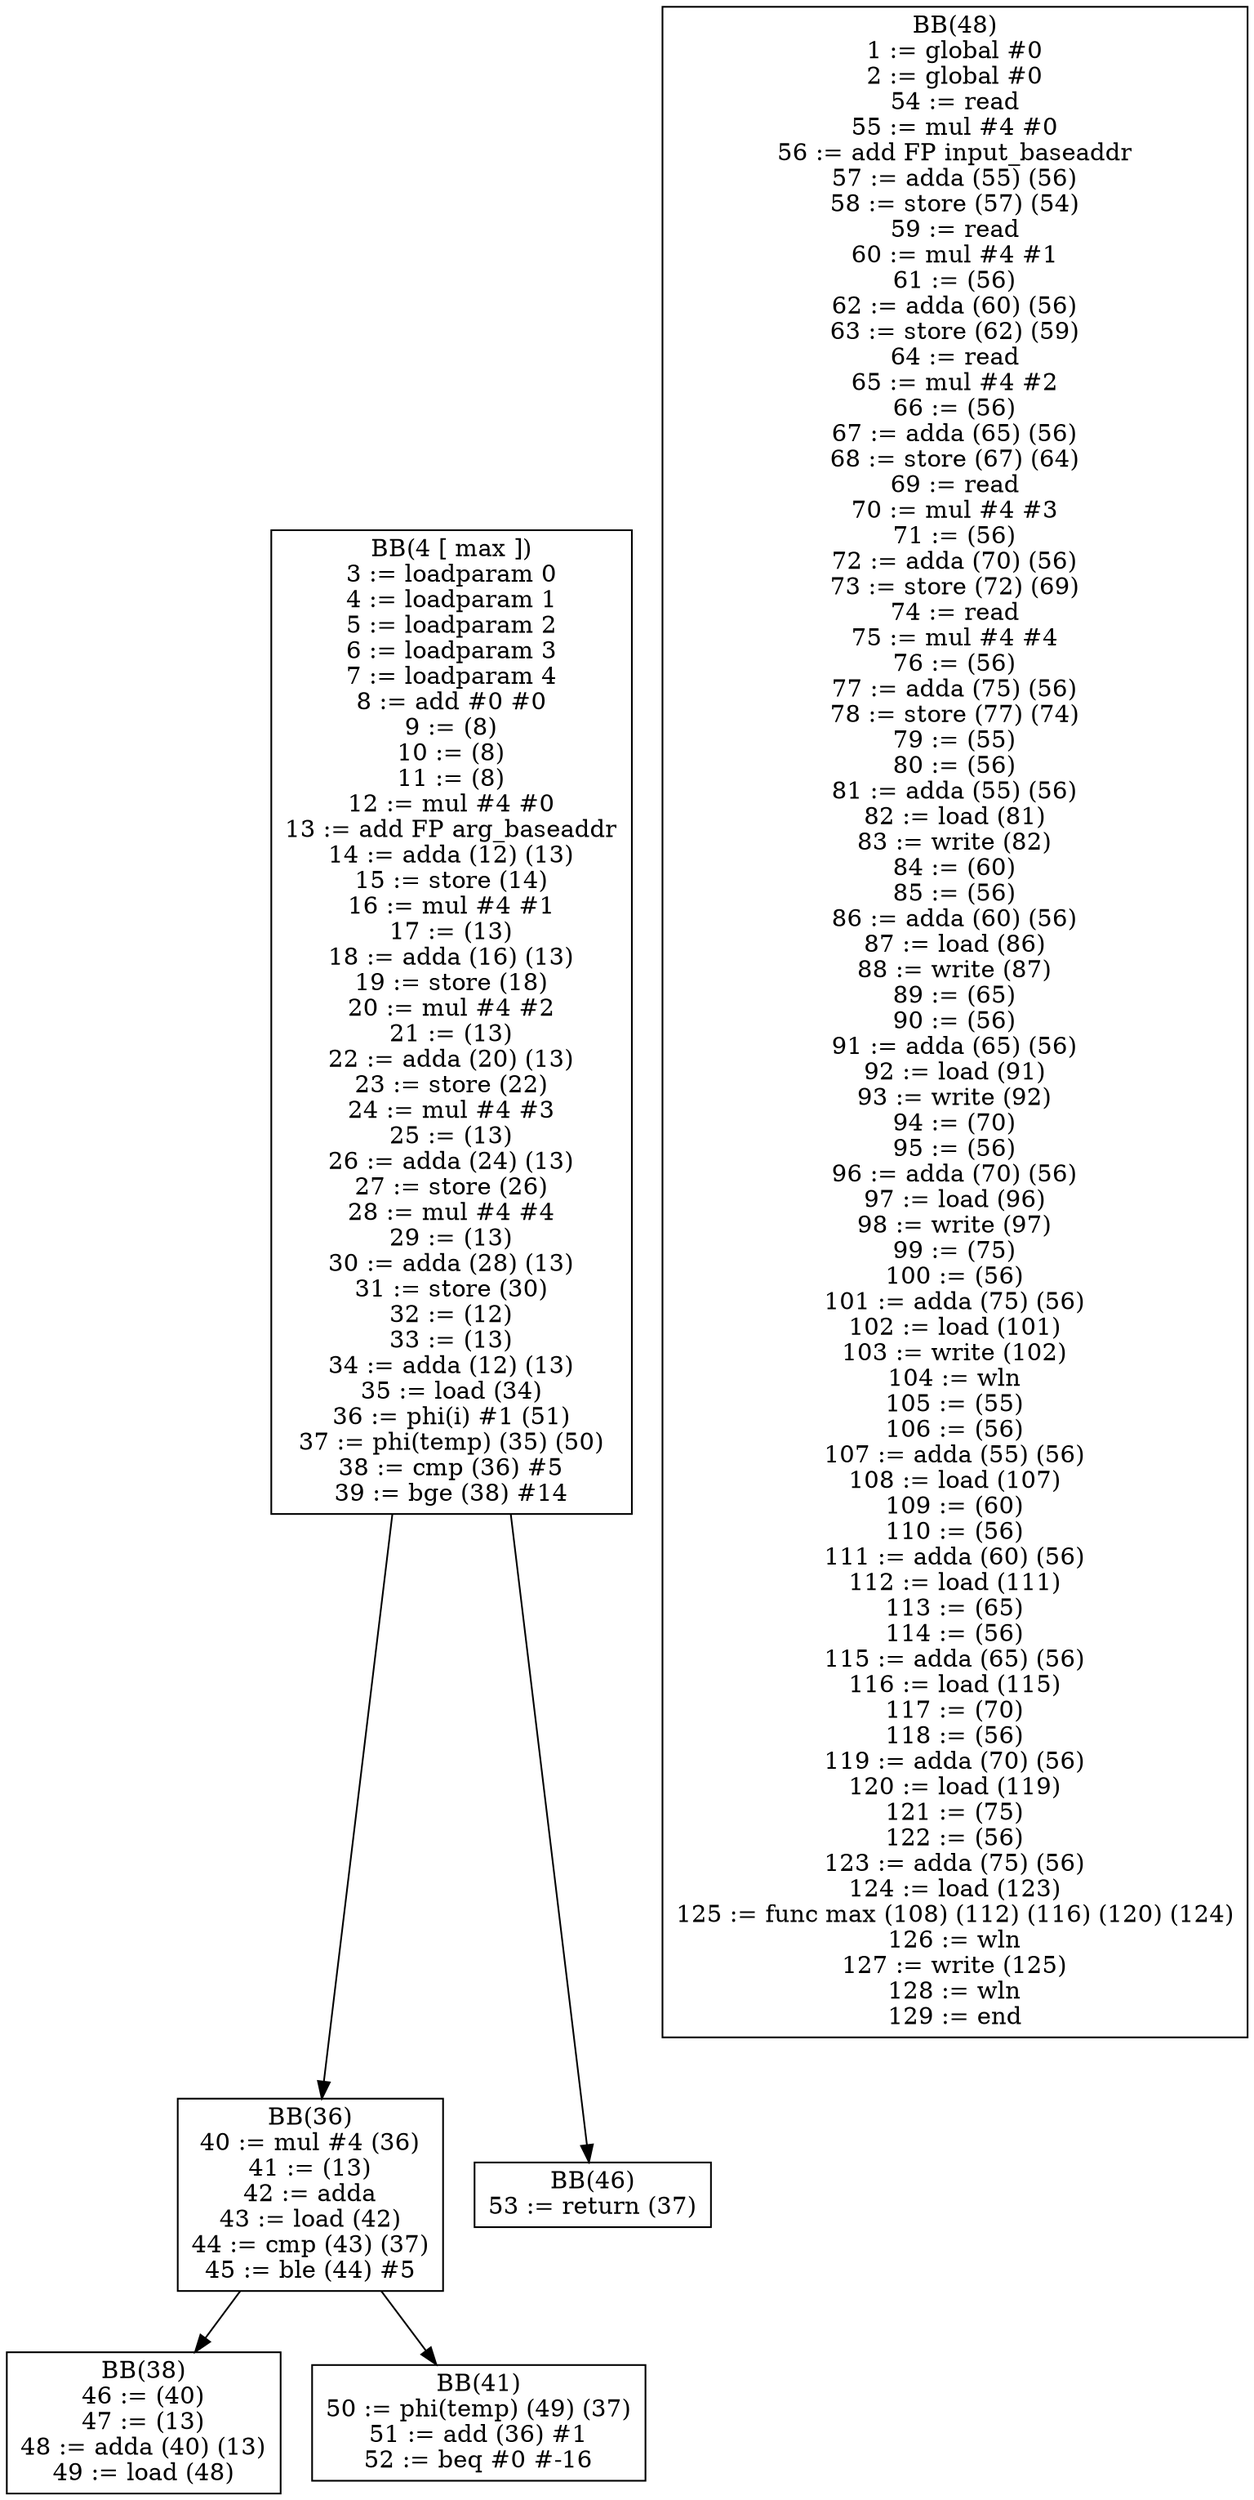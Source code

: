digraph dom {
BB4[shape = box, label = "BB(4 [ max ])\n" + "3 := loadparam 0\n" + "4 := loadparam 1\n" + "5 := loadparam 2\n" + "6 := loadparam 3\n" + "7 := loadparam 4\n" + "8 := add #0 #0\n" + "9 := (8)\n" + "10 := (8)\n" + "11 := (8)\n" + "12 := mul #4 #0\n" + "13 := add FP arg_baseaddr\n" + "14 := adda (12) (13)\n" + "15 := store (14)\n" + "16 := mul #4 #1\n" + "17 := (13)\n" + "18 := adda (16) (13)\n" + "19 := store (18)\n" + "20 := mul #4 #2\n" + "21 := (13)\n" + "22 := adda (20) (13)\n" + "23 := store (22)\n" + "24 := mul #4 #3\n" + "25 := (13)\n" + "26 := adda (24) (13)\n" + "27 := store (26)\n" + "28 := mul #4 #4\n" + "29 := (13)\n" + "30 := adda (28) (13)\n" + "31 := store (30)\n" + "32 := (12)\n" + "33 := (13)\n" + "34 := adda (12) (13)\n" + "35 := load (34)\n" + "36 := phi(i) #1 (51)\n" + "37 := phi(temp) (35) (50)\n" + "38 := cmp (36) #5\n" + "39 := bge (38) #14\n"];
BB36[shape = box, label = "BB(36)\n" + "40 := mul #4 (36)\n" + "41 := (13)\n" + "42 := adda\n" + "43 := load (42)\n" + "44 := cmp (43) (37)\n" + "45 := ble (44) #5\n"];
BB46[shape = box, label = "BB(46)\n" + "53 := return (37)\n"];
BB38[shape = box, label = "BB(38)\n" + "46 := (40)\n" + "47 := (13)\n" + "48 := adda (40) (13)\n" + "49 := load (48)\n"];
BB41[shape = box, label = "BB(41)\n" + "50 := phi(temp) (49) (37)\n" + "51 := add (36) #1\n" + "52 := beq #0 #-16\n"];
BB4 -> BB36;
BB4 -> BB46;
BB36 -> BB38;
BB36 -> BB41;
BB48[shape = box, label = "BB(48)\n" + "1 := global #0\n" + "2 := global #0\n" + "54 := read\n" + "55 := mul #4 #0\n" + "56 := add FP input_baseaddr\n" + "57 := adda (55) (56)\n" + "58 := store (57) (54)\n" + "59 := read\n" + "60 := mul #4 #1\n" + "61 := (56)\n" + "62 := adda (60) (56)\n" + "63 := store (62) (59)\n" + "64 := read\n" + "65 := mul #4 #2\n" + "66 := (56)\n" + "67 := adda (65) (56)\n" + "68 := store (67) (64)\n" + "69 := read\n" + "70 := mul #4 #3\n" + "71 := (56)\n" + "72 := adda (70) (56)\n" + "73 := store (72) (69)\n" + "74 := read\n" + "75 := mul #4 #4\n" + "76 := (56)\n" + "77 := adda (75) (56)\n" + "78 := store (77) (74)\n" + "79 := (55)\n" + "80 := (56)\n" + "81 := adda (55) (56)\n" + "82 := load (81)\n" + "83 := write (82)\n" + "84 := (60)\n" + "85 := (56)\n" + "86 := adda (60) (56)\n" + "87 := load (86)\n" + "88 := write (87)\n" + "89 := (65)\n" + "90 := (56)\n" + "91 := adda (65) (56)\n" + "92 := load (91)\n" + "93 := write (92)\n" + "94 := (70)\n" + "95 := (56)\n" + "96 := adda (70) (56)\n" + "97 := load (96)\n" + "98 := write (97)\n" + "99 := (75)\n" + "100 := (56)\n" + "101 := adda (75) (56)\n" + "102 := load (101)\n" + "103 := write (102)\n" + "104 := wln\n" + "105 := (55)\n" + "106 := (56)\n" + "107 := adda (55) (56)\n" + "108 := load (107)\n" + "109 := (60)\n" + "110 := (56)\n" + "111 := adda (60) (56)\n" + "112 := load (111)\n" + "113 := (65)\n" + "114 := (56)\n" + "115 := adda (65) (56)\n" + "116 := load (115)\n" + "117 := (70)\n" + "118 := (56)\n" + "119 := adda (70) (56)\n" + "120 := load (119)\n" + "121 := (75)\n" + "122 := (56)\n" + "123 := adda (75) (56)\n" + "124 := load (123)\n" + "125 := func max (108) (112) (116) (120) (124)\n" + "126 := wln\n" + "127 := write (125)\n" + "128 := wln\n" + "129 := end\n"];
}
